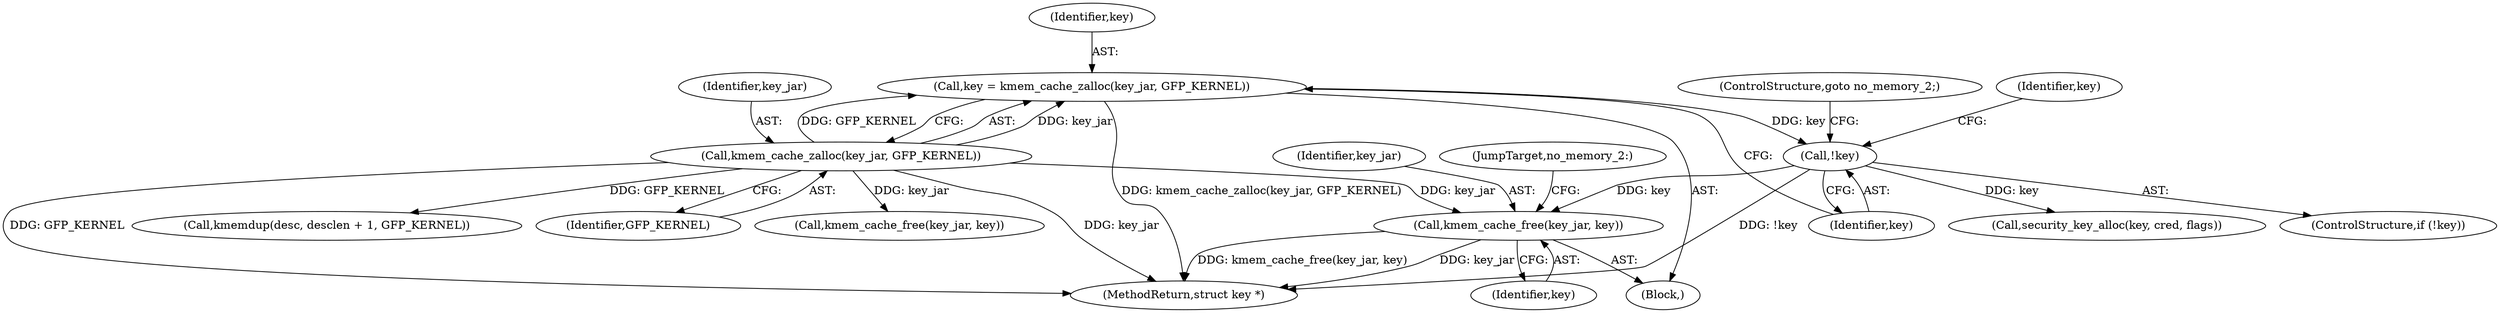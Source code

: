digraph "0_linux_237bbd29f7a049d310d907f4b2716a7feef9abf3@API" {
"1000453" [label="(Call,kmem_cache_free(key_jar, key))"];
"1000254" [label="(Call,kmem_cache_zalloc(key_jar, GFP_KERNEL))"];
"1000258" [label="(Call,!key)"];
"1000252" [label="(Call,key = kmem_cache_zalloc(key_jar, GFP_KERNEL))"];
"1000114" [label="(Block,)"];
"1000454" [label="(Identifier,key_jar)"];
"1000453" [label="(Call,kmem_cache_free(key_jar, key))"];
"1000254" [label="(Call,kmem_cache_zalloc(key_jar, GFP_KERNEL))"];
"1000259" [label="(Identifier,key)"];
"1000274" [label="(Call,kmemdup(desc, desclen + 1, GFP_KERNEL))"];
"1000417" [label="(Call,kmem_cache_free(key_jar, key))"];
"1000258" [label="(Call,!key)"];
"1000505" [label="(MethodReturn,struct key *)"];
"1000252" [label="(Call,key = kmem_cache_zalloc(key_jar, GFP_KERNEL))"];
"1000256" [label="(Identifier,GFP_KERNEL)"];
"1000260" [label="(ControlStructure,goto no_memory_2;)"];
"1000253" [label="(Identifier,key)"];
"1000255" [label="(Identifier,key_jar)"];
"1000393" [label="(Call,security_key_alloc(key, cred, flags))"];
"1000456" [label="(JumpTarget,no_memory_2:)"];
"1000257" [label="(ControlStructure,if (!key))"];
"1000264" [label="(Identifier,key)"];
"1000455" [label="(Identifier,key)"];
"1000453" -> "1000114"  [label="AST: "];
"1000453" -> "1000455"  [label="CFG: "];
"1000454" -> "1000453"  [label="AST: "];
"1000455" -> "1000453"  [label="AST: "];
"1000456" -> "1000453"  [label="CFG: "];
"1000453" -> "1000505"  [label="DDG: kmem_cache_free(key_jar, key)"];
"1000453" -> "1000505"  [label="DDG: key_jar"];
"1000254" -> "1000453"  [label="DDG: key_jar"];
"1000258" -> "1000453"  [label="DDG: key"];
"1000254" -> "1000252"  [label="AST: "];
"1000254" -> "1000256"  [label="CFG: "];
"1000255" -> "1000254"  [label="AST: "];
"1000256" -> "1000254"  [label="AST: "];
"1000252" -> "1000254"  [label="CFG: "];
"1000254" -> "1000505"  [label="DDG: key_jar"];
"1000254" -> "1000505"  [label="DDG: GFP_KERNEL"];
"1000254" -> "1000252"  [label="DDG: key_jar"];
"1000254" -> "1000252"  [label="DDG: GFP_KERNEL"];
"1000254" -> "1000274"  [label="DDG: GFP_KERNEL"];
"1000254" -> "1000417"  [label="DDG: key_jar"];
"1000258" -> "1000257"  [label="AST: "];
"1000258" -> "1000259"  [label="CFG: "];
"1000259" -> "1000258"  [label="AST: "];
"1000260" -> "1000258"  [label="CFG: "];
"1000264" -> "1000258"  [label="CFG: "];
"1000258" -> "1000505"  [label="DDG: !key"];
"1000252" -> "1000258"  [label="DDG: key"];
"1000258" -> "1000393"  [label="DDG: key"];
"1000252" -> "1000114"  [label="AST: "];
"1000253" -> "1000252"  [label="AST: "];
"1000259" -> "1000252"  [label="CFG: "];
"1000252" -> "1000505"  [label="DDG: kmem_cache_zalloc(key_jar, GFP_KERNEL)"];
}
